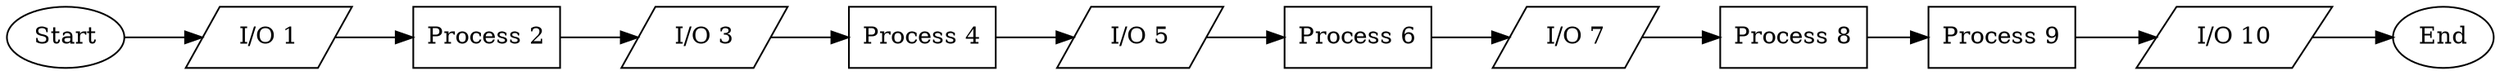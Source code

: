 // Linear Flowchart 41
digraph {
	rankdir=LR
	1 [label=Start shape=oval]
	2 [label="I/O 1" shape=parallelogram]
	1 -> 2
	3 [label="Process 2" shape=box]
	2 -> 3
	4 [label="I/O 3" shape=parallelogram]
	3 -> 4
	5 [label="Process 4" shape=box]
	4 -> 5
	6 [label="I/O 5" shape=parallelogram]
	5 -> 6
	7 [label="Process 6" shape=box]
	6 -> 7
	8 [label="I/O 7" shape=parallelogram]
	7 -> 8
	9 [label="Process 8" shape=box]
	8 -> 9
	10 [label="Process 9" shape=box]
	9 -> 10
	11 [label="I/O 10" shape=parallelogram]
	10 -> 11
	12 [label=End shape=oval]
	11 -> 12
}
